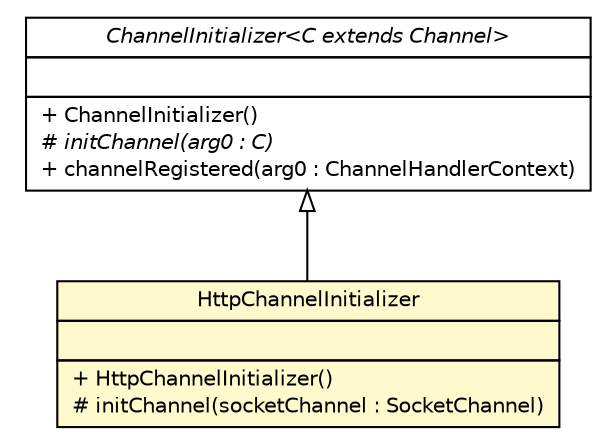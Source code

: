 #!/usr/local/bin/dot
#
# Class diagram 
# Generated by UMLGraph version R5_6 (http://www.umlgraph.org/)
#

digraph G {
	edge [fontname="Helvetica",fontsize=10,labelfontname="Helvetica",labelfontsize=10];
	node [fontname="Helvetica",fontsize=10,shape=plaintext];
	nodesep=0.25;
	ranksep=0.5;
	// com.xley.lfosc.http.server.HttpChannelInitializer
	c835 [label=<<table title="com.xley.lfosc.http.server.HttpChannelInitializer" border="0" cellborder="1" cellspacing="0" cellpadding="2" port="p" bgcolor="lemonChiffon" href="./HttpChannelInitializer.html">
		<tr><td><table border="0" cellspacing="0" cellpadding="1">
<tr><td align="center" balign="center"> HttpChannelInitializer </td></tr>
		</table></td></tr>
		<tr><td><table border="0" cellspacing="0" cellpadding="1">
<tr><td align="left" balign="left">  </td></tr>
		</table></td></tr>
		<tr><td><table border="0" cellspacing="0" cellpadding="1">
<tr><td align="left" balign="left"> + HttpChannelInitializer() </td></tr>
<tr><td align="left" balign="left"> # initChannel(socketChannel : SocketChannel) </td></tr>
		</table></td></tr>
		</table>>, URL="./HttpChannelInitializer.html", fontname="Helvetica", fontcolor="black", fontsize=10.0];
	//com.xley.lfosc.http.server.HttpChannelInitializer extends io.netty.channel.ChannelInitializer<io.netty.channel.socket.SocketChannel>
	c847:p -> c835:p [dir=back,arrowtail=empty];
	// io.netty.channel.ChannelInitializer<C extends io.netty.channel.Channel>
	c847 [label=<<table title="io.netty.channel.ChannelInitializer" border="0" cellborder="1" cellspacing="0" cellpadding="2" port="p" href="http://java.sun.com/j2se/1.4.2/docs/api/io/netty/channel/ChannelInitializer.html">
		<tr><td><table border="0" cellspacing="0" cellpadding="1">
<tr><td align="center" balign="center"><font face="Helvetica-Oblique"> ChannelInitializer&lt;C extends Channel&gt; </font></td></tr>
		</table></td></tr>
		<tr><td><table border="0" cellspacing="0" cellpadding="1">
<tr><td align="left" balign="left">  </td></tr>
		</table></td></tr>
		<tr><td><table border="0" cellspacing="0" cellpadding="1">
<tr><td align="left" balign="left"> + ChannelInitializer() </td></tr>
<tr><td align="left" balign="left"><font face="Helvetica-Oblique" point-size="10.0"> # initChannel(arg0 : C) </font></td></tr>
<tr><td align="left" balign="left"> + channelRegistered(arg0 : ChannelHandlerContext) </td></tr>
		</table></td></tr>
		</table>>, URL="http://java.sun.com/j2se/1.4.2/docs/api/io/netty/channel/ChannelInitializer.html", fontname="Helvetica", fontcolor="black", fontsize=10.0];
}

